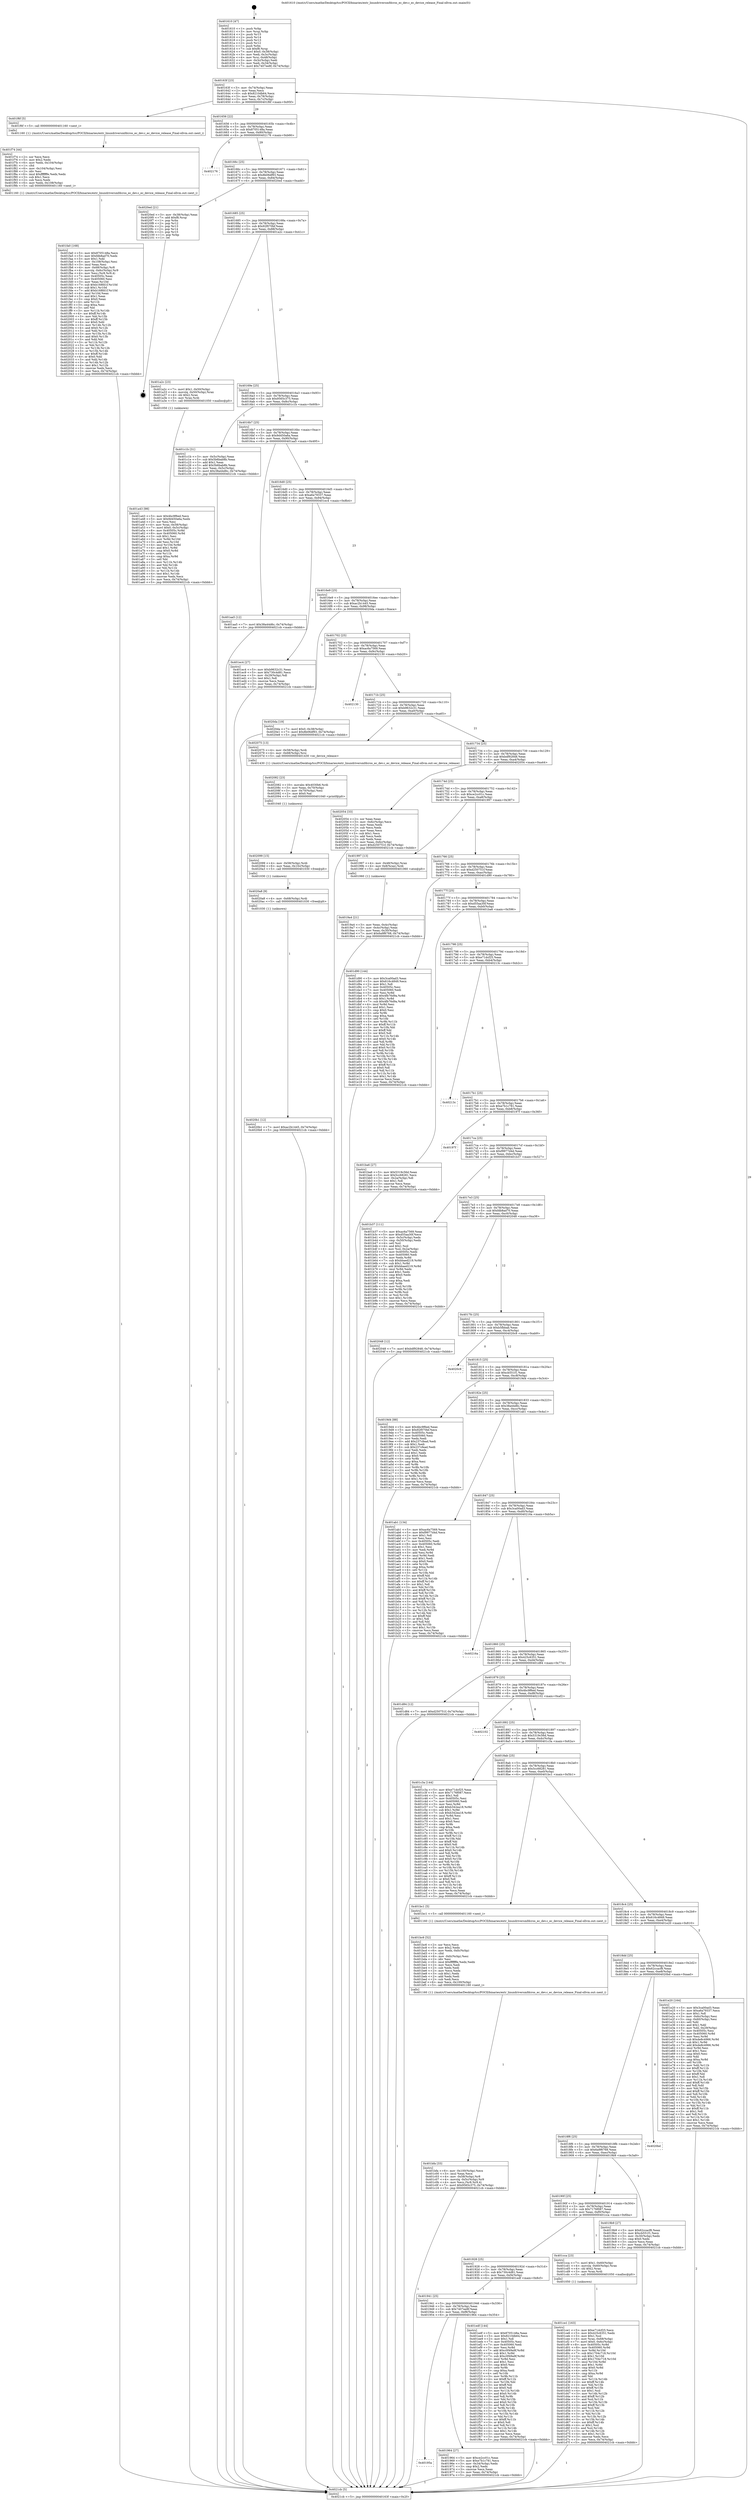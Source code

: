digraph "0x401610" {
  label = "0x401610 (/mnt/c/Users/mathe/Desktop/tcc/POCII/binaries/extr_linuxdriversmfdcros_ec_dev.c_ec_device_release_Final-ollvm.out::main(0))"
  labelloc = "t"
  node[shape=record]

  Entry [label="",width=0.3,height=0.3,shape=circle,fillcolor=black,style=filled]
  "0x40163f" [label="{
     0x40163f [23]\l
     | [instrs]\l
     &nbsp;&nbsp;0x40163f \<+3\>: mov -0x74(%rbp),%eax\l
     &nbsp;&nbsp;0x401642 \<+2\>: mov %eax,%ecx\l
     &nbsp;&nbsp;0x401644 \<+6\>: sub $0x8210db64,%ecx\l
     &nbsp;&nbsp;0x40164a \<+3\>: mov %eax,-0x78(%rbp)\l
     &nbsp;&nbsp;0x40164d \<+3\>: mov %ecx,-0x7c(%rbp)\l
     &nbsp;&nbsp;0x401650 \<+6\>: je 0000000000401f6f \<main+0x95f\>\l
  }"]
  "0x401f6f" [label="{
     0x401f6f [5]\l
     | [instrs]\l
     &nbsp;&nbsp;0x401f6f \<+5\>: call 0000000000401160 \<next_i\>\l
     | [calls]\l
     &nbsp;&nbsp;0x401160 \{1\} (/mnt/c/Users/mathe/Desktop/tcc/POCII/binaries/extr_linuxdriversmfdcros_ec_dev.c_ec_device_release_Final-ollvm.out::next_i)\l
  }"]
  "0x401656" [label="{
     0x401656 [22]\l
     | [instrs]\l
     &nbsp;&nbsp;0x401656 \<+5\>: jmp 000000000040165b \<main+0x4b\>\l
     &nbsp;&nbsp;0x40165b \<+3\>: mov -0x78(%rbp),%eax\l
     &nbsp;&nbsp;0x40165e \<+5\>: sub $0x8705148a,%eax\l
     &nbsp;&nbsp;0x401663 \<+3\>: mov %eax,-0x80(%rbp)\l
     &nbsp;&nbsp;0x401666 \<+6\>: je 0000000000402176 \<main+0xb66\>\l
  }"]
  Exit [label="",width=0.3,height=0.3,shape=circle,fillcolor=black,style=filled,peripheries=2]
  "0x402176" [label="{
     0x402176\l
  }", style=dashed]
  "0x40166c" [label="{
     0x40166c [25]\l
     | [instrs]\l
     &nbsp;&nbsp;0x40166c \<+5\>: jmp 0000000000401671 \<main+0x61\>\l
     &nbsp;&nbsp;0x401671 \<+3\>: mov -0x78(%rbp),%eax\l
     &nbsp;&nbsp;0x401674 \<+5\>: sub $0x8b06df93,%eax\l
     &nbsp;&nbsp;0x401679 \<+6\>: mov %eax,-0x84(%rbp)\l
     &nbsp;&nbsp;0x40167f \<+6\>: je 00000000004020ed \<main+0xadd\>\l
  }"]
  "0x4020b1" [label="{
     0x4020b1 [12]\l
     | [instrs]\l
     &nbsp;&nbsp;0x4020b1 \<+7\>: movl $0xac2b1445,-0x74(%rbp)\l
     &nbsp;&nbsp;0x4020b8 \<+5\>: jmp 00000000004021cb \<main+0xbbb\>\l
  }"]
  "0x4020ed" [label="{
     0x4020ed [21]\l
     | [instrs]\l
     &nbsp;&nbsp;0x4020ed \<+3\>: mov -0x38(%rbp),%eax\l
     &nbsp;&nbsp;0x4020f0 \<+7\>: add $0xf8,%rsp\l
     &nbsp;&nbsp;0x4020f7 \<+1\>: pop %rbx\l
     &nbsp;&nbsp;0x4020f8 \<+2\>: pop %r12\l
     &nbsp;&nbsp;0x4020fa \<+2\>: pop %r13\l
     &nbsp;&nbsp;0x4020fc \<+2\>: pop %r14\l
     &nbsp;&nbsp;0x4020fe \<+2\>: pop %r15\l
     &nbsp;&nbsp;0x402100 \<+1\>: pop %rbp\l
     &nbsp;&nbsp;0x402101 \<+1\>: ret\l
  }"]
  "0x401685" [label="{
     0x401685 [25]\l
     | [instrs]\l
     &nbsp;&nbsp;0x401685 \<+5\>: jmp 000000000040168a \<main+0x7a\>\l
     &nbsp;&nbsp;0x40168a \<+3\>: mov -0x78(%rbp),%eax\l
     &nbsp;&nbsp;0x40168d \<+5\>: sub $0x92f070bf,%eax\l
     &nbsp;&nbsp;0x401692 \<+6\>: mov %eax,-0x88(%rbp)\l
     &nbsp;&nbsp;0x401698 \<+6\>: je 0000000000401a2c \<main+0x41c\>\l
  }"]
  "0x4020a8" [label="{
     0x4020a8 [9]\l
     | [instrs]\l
     &nbsp;&nbsp;0x4020a8 \<+4\>: mov -0x68(%rbp),%rdi\l
     &nbsp;&nbsp;0x4020ac \<+5\>: call 0000000000401030 \<free@plt\>\l
     | [calls]\l
     &nbsp;&nbsp;0x401030 \{1\} (unknown)\l
  }"]
  "0x401a2c" [label="{
     0x401a2c [23]\l
     | [instrs]\l
     &nbsp;&nbsp;0x401a2c \<+7\>: movl $0x1,-0x50(%rbp)\l
     &nbsp;&nbsp;0x401a33 \<+4\>: movslq -0x50(%rbp),%rax\l
     &nbsp;&nbsp;0x401a37 \<+4\>: shl $0x2,%rax\l
     &nbsp;&nbsp;0x401a3b \<+3\>: mov %rax,%rdi\l
     &nbsp;&nbsp;0x401a3e \<+5\>: call 0000000000401050 \<malloc@plt\>\l
     | [calls]\l
     &nbsp;&nbsp;0x401050 \{1\} (unknown)\l
  }"]
  "0x40169e" [label="{
     0x40169e [25]\l
     | [instrs]\l
     &nbsp;&nbsp;0x40169e \<+5\>: jmp 00000000004016a3 \<main+0x93\>\l
     &nbsp;&nbsp;0x4016a3 \<+3\>: mov -0x78(%rbp),%eax\l
     &nbsp;&nbsp;0x4016a6 \<+5\>: sub $0x9565c375,%eax\l
     &nbsp;&nbsp;0x4016ab \<+6\>: mov %eax,-0x8c(%rbp)\l
     &nbsp;&nbsp;0x4016b1 \<+6\>: je 0000000000401c1b \<main+0x60b\>\l
  }"]
  "0x402099" [label="{
     0x402099 [15]\l
     | [instrs]\l
     &nbsp;&nbsp;0x402099 \<+4\>: mov -0x58(%rbp),%rdi\l
     &nbsp;&nbsp;0x40209d \<+6\>: mov %eax,-0x10c(%rbp)\l
     &nbsp;&nbsp;0x4020a3 \<+5\>: call 0000000000401030 \<free@plt\>\l
     | [calls]\l
     &nbsp;&nbsp;0x401030 \{1\} (unknown)\l
  }"]
  "0x401c1b" [label="{
     0x401c1b [31]\l
     | [instrs]\l
     &nbsp;&nbsp;0x401c1b \<+3\>: mov -0x5c(%rbp),%eax\l
     &nbsp;&nbsp;0x401c1e \<+5\>: sub $0x5b6bab8b,%eax\l
     &nbsp;&nbsp;0x401c23 \<+3\>: add $0x1,%eax\l
     &nbsp;&nbsp;0x401c26 \<+5\>: add $0x5b6bab8b,%eax\l
     &nbsp;&nbsp;0x401c2b \<+3\>: mov %eax,-0x5c(%rbp)\l
     &nbsp;&nbsp;0x401c2e \<+7\>: movl $0x38a44d6c,-0x74(%rbp)\l
     &nbsp;&nbsp;0x401c35 \<+5\>: jmp 00000000004021cb \<main+0xbbb\>\l
  }"]
  "0x4016b7" [label="{
     0x4016b7 [25]\l
     | [instrs]\l
     &nbsp;&nbsp;0x4016b7 \<+5\>: jmp 00000000004016bc \<main+0xac\>\l
     &nbsp;&nbsp;0x4016bc \<+3\>: mov -0x78(%rbp),%eax\l
     &nbsp;&nbsp;0x4016bf \<+5\>: sub $0x9d450a6a,%eax\l
     &nbsp;&nbsp;0x4016c4 \<+6\>: mov %eax,-0x90(%rbp)\l
     &nbsp;&nbsp;0x4016ca \<+6\>: je 0000000000401aa5 \<main+0x495\>\l
  }"]
  "0x402082" [label="{
     0x402082 [23]\l
     | [instrs]\l
     &nbsp;&nbsp;0x402082 \<+10\>: movabs $0x4030b6,%rdi\l
     &nbsp;&nbsp;0x40208c \<+3\>: mov %eax,-0x70(%rbp)\l
     &nbsp;&nbsp;0x40208f \<+3\>: mov -0x70(%rbp),%esi\l
     &nbsp;&nbsp;0x402092 \<+2\>: mov $0x0,%al\l
     &nbsp;&nbsp;0x402094 \<+5\>: call 0000000000401040 \<printf@plt\>\l
     | [calls]\l
     &nbsp;&nbsp;0x401040 \{1\} (unknown)\l
  }"]
  "0x401aa5" [label="{
     0x401aa5 [12]\l
     | [instrs]\l
     &nbsp;&nbsp;0x401aa5 \<+7\>: movl $0x38a44d6c,-0x74(%rbp)\l
     &nbsp;&nbsp;0x401aac \<+5\>: jmp 00000000004021cb \<main+0xbbb\>\l
  }"]
  "0x4016d0" [label="{
     0x4016d0 [25]\l
     | [instrs]\l
     &nbsp;&nbsp;0x4016d0 \<+5\>: jmp 00000000004016d5 \<main+0xc5\>\l
     &nbsp;&nbsp;0x4016d5 \<+3\>: mov -0x78(%rbp),%eax\l
     &nbsp;&nbsp;0x4016d8 \<+5\>: sub $0xa6a79337,%eax\l
     &nbsp;&nbsp;0x4016dd \<+6\>: mov %eax,-0x94(%rbp)\l
     &nbsp;&nbsp;0x4016e3 \<+6\>: je 0000000000401ec4 \<main+0x8b4\>\l
  }"]
  "0x401fa0" [label="{
     0x401fa0 [168]\l
     | [instrs]\l
     &nbsp;&nbsp;0x401fa0 \<+5\>: mov $0x8705148a,%ecx\l
     &nbsp;&nbsp;0x401fa5 \<+5\>: mov $0xfdb8ad70,%edx\l
     &nbsp;&nbsp;0x401faa \<+3\>: mov $0x1,%dil\l
     &nbsp;&nbsp;0x401fad \<+6\>: mov -0x108(%rbp),%esi\l
     &nbsp;&nbsp;0x401fb3 \<+3\>: imul %eax,%esi\l
     &nbsp;&nbsp;0x401fb6 \<+4\>: mov -0x68(%rbp),%r8\l
     &nbsp;&nbsp;0x401fba \<+4\>: movslq -0x6c(%rbp),%r9\l
     &nbsp;&nbsp;0x401fbe \<+4\>: mov %esi,(%r8,%r9,4)\l
     &nbsp;&nbsp;0x401fc2 \<+7\>: mov 0x40505c,%eax\l
     &nbsp;&nbsp;0x401fc9 \<+7\>: mov 0x405060,%esi\l
     &nbsp;&nbsp;0x401fd0 \<+3\>: mov %eax,%r10d\l
     &nbsp;&nbsp;0x401fd3 \<+7\>: sub $0xb168fd1f,%r10d\l
     &nbsp;&nbsp;0x401fda \<+4\>: sub $0x1,%r10d\l
     &nbsp;&nbsp;0x401fde \<+7\>: add $0xb168fd1f,%r10d\l
     &nbsp;&nbsp;0x401fe5 \<+4\>: imul %r10d,%eax\l
     &nbsp;&nbsp;0x401fe9 \<+3\>: and $0x1,%eax\l
     &nbsp;&nbsp;0x401fec \<+3\>: cmp $0x0,%eax\l
     &nbsp;&nbsp;0x401fef \<+4\>: sete %r11b\l
     &nbsp;&nbsp;0x401ff3 \<+3\>: cmp $0xa,%esi\l
     &nbsp;&nbsp;0x401ff6 \<+3\>: setl %bl\l
     &nbsp;&nbsp;0x401ff9 \<+3\>: mov %r11b,%r14b\l
     &nbsp;&nbsp;0x401ffc \<+4\>: xor $0xff,%r14b\l
     &nbsp;&nbsp;0x402000 \<+3\>: mov %bl,%r15b\l
     &nbsp;&nbsp;0x402003 \<+4\>: xor $0xff,%r15b\l
     &nbsp;&nbsp;0x402007 \<+4\>: xor $0x0,%dil\l
     &nbsp;&nbsp;0x40200b \<+3\>: mov %r14b,%r12b\l
     &nbsp;&nbsp;0x40200e \<+4\>: and $0x0,%r12b\l
     &nbsp;&nbsp;0x402012 \<+3\>: and %dil,%r11b\l
     &nbsp;&nbsp;0x402015 \<+3\>: mov %r15b,%r13b\l
     &nbsp;&nbsp;0x402018 \<+4\>: and $0x0,%r13b\l
     &nbsp;&nbsp;0x40201c \<+3\>: and %dil,%bl\l
     &nbsp;&nbsp;0x40201f \<+3\>: or %r11b,%r12b\l
     &nbsp;&nbsp;0x402022 \<+3\>: or %bl,%r13b\l
     &nbsp;&nbsp;0x402025 \<+3\>: xor %r13b,%r12b\l
     &nbsp;&nbsp;0x402028 \<+3\>: or %r15b,%r14b\l
     &nbsp;&nbsp;0x40202b \<+4\>: xor $0xff,%r14b\l
     &nbsp;&nbsp;0x40202f \<+4\>: or $0x0,%dil\l
     &nbsp;&nbsp;0x402033 \<+3\>: and %dil,%r14b\l
     &nbsp;&nbsp;0x402036 \<+3\>: or %r14b,%r12b\l
     &nbsp;&nbsp;0x402039 \<+4\>: test $0x1,%r12b\l
     &nbsp;&nbsp;0x40203d \<+3\>: cmovne %edx,%ecx\l
     &nbsp;&nbsp;0x402040 \<+3\>: mov %ecx,-0x74(%rbp)\l
     &nbsp;&nbsp;0x402043 \<+5\>: jmp 00000000004021cb \<main+0xbbb\>\l
  }"]
  "0x401ec4" [label="{
     0x401ec4 [27]\l
     | [instrs]\l
     &nbsp;&nbsp;0x401ec4 \<+5\>: mov $0xb9632c31,%eax\l
     &nbsp;&nbsp;0x401ec9 \<+5\>: mov $0x730c4d81,%ecx\l
     &nbsp;&nbsp;0x401ece \<+3\>: mov -0x29(%rbp),%dl\l
     &nbsp;&nbsp;0x401ed1 \<+3\>: test $0x1,%dl\l
     &nbsp;&nbsp;0x401ed4 \<+3\>: cmovne %ecx,%eax\l
     &nbsp;&nbsp;0x401ed7 \<+3\>: mov %eax,-0x74(%rbp)\l
     &nbsp;&nbsp;0x401eda \<+5\>: jmp 00000000004021cb \<main+0xbbb\>\l
  }"]
  "0x4016e9" [label="{
     0x4016e9 [25]\l
     | [instrs]\l
     &nbsp;&nbsp;0x4016e9 \<+5\>: jmp 00000000004016ee \<main+0xde\>\l
     &nbsp;&nbsp;0x4016ee \<+3\>: mov -0x78(%rbp),%eax\l
     &nbsp;&nbsp;0x4016f1 \<+5\>: sub $0xac2b1445,%eax\l
     &nbsp;&nbsp;0x4016f6 \<+6\>: mov %eax,-0x98(%rbp)\l
     &nbsp;&nbsp;0x4016fc \<+6\>: je 00000000004020da \<main+0xaca\>\l
  }"]
  "0x401f74" [label="{
     0x401f74 [44]\l
     | [instrs]\l
     &nbsp;&nbsp;0x401f74 \<+2\>: xor %ecx,%ecx\l
     &nbsp;&nbsp;0x401f76 \<+5\>: mov $0x2,%edx\l
     &nbsp;&nbsp;0x401f7b \<+6\>: mov %edx,-0x104(%rbp)\l
     &nbsp;&nbsp;0x401f81 \<+1\>: cltd\l
     &nbsp;&nbsp;0x401f82 \<+6\>: mov -0x104(%rbp),%esi\l
     &nbsp;&nbsp;0x401f88 \<+2\>: idiv %esi\l
     &nbsp;&nbsp;0x401f8a \<+6\>: imul $0xfffffffe,%edx,%edx\l
     &nbsp;&nbsp;0x401f90 \<+3\>: sub $0x1,%ecx\l
     &nbsp;&nbsp;0x401f93 \<+2\>: sub %ecx,%edx\l
     &nbsp;&nbsp;0x401f95 \<+6\>: mov %edx,-0x108(%rbp)\l
     &nbsp;&nbsp;0x401f9b \<+5\>: call 0000000000401160 \<next_i\>\l
     | [calls]\l
     &nbsp;&nbsp;0x401160 \{1\} (/mnt/c/Users/mathe/Desktop/tcc/POCII/binaries/extr_linuxdriversmfdcros_ec_dev.c_ec_device_release_Final-ollvm.out::next_i)\l
  }"]
  "0x4020da" [label="{
     0x4020da [19]\l
     | [instrs]\l
     &nbsp;&nbsp;0x4020da \<+7\>: movl $0x0,-0x38(%rbp)\l
     &nbsp;&nbsp;0x4020e1 \<+7\>: movl $0x8b06df93,-0x74(%rbp)\l
     &nbsp;&nbsp;0x4020e8 \<+5\>: jmp 00000000004021cb \<main+0xbbb\>\l
  }"]
  "0x401702" [label="{
     0x401702 [25]\l
     | [instrs]\l
     &nbsp;&nbsp;0x401702 \<+5\>: jmp 0000000000401707 \<main+0xf7\>\l
     &nbsp;&nbsp;0x401707 \<+3\>: mov -0x78(%rbp),%eax\l
     &nbsp;&nbsp;0x40170a \<+5\>: sub $0xac6a7569,%eax\l
     &nbsp;&nbsp;0x40170f \<+6\>: mov %eax,-0x9c(%rbp)\l
     &nbsp;&nbsp;0x401715 \<+6\>: je 0000000000402130 \<main+0xb20\>\l
  }"]
  "0x401ce1" [label="{
     0x401ce1 [163]\l
     | [instrs]\l
     &nbsp;&nbsp;0x401ce1 \<+5\>: mov $0xe71dcf25,%ecx\l
     &nbsp;&nbsp;0x401ce6 \<+5\>: mov $0x425c6351,%edx\l
     &nbsp;&nbsp;0x401ceb \<+3\>: mov $0x1,%sil\l
     &nbsp;&nbsp;0x401cee \<+4\>: mov %rax,-0x68(%rbp)\l
     &nbsp;&nbsp;0x401cf2 \<+7\>: movl $0x0,-0x6c(%rbp)\l
     &nbsp;&nbsp;0x401cf9 \<+8\>: mov 0x40505c,%r8d\l
     &nbsp;&nbsp;0x401d01 \<+8\>: mov 0x405060,%r9d\l
     &nbsp;&nbsp;0x401d09 \<+3\>: mov %r8d,%r10d\l
     &nbsp;&nbsp;0x401d0c \<+7\>: sub $0x1704c718,%r10d\l
     &nbsp;&nbsp;0x401d13 \<+4\>: sub $0x1,%r10d\l
     &nbsp;&nbsp;0x401d17 \<+7\>: add $0x1704c718,%r10d\l
     &nbsp;&nbsp;0x401d1e \<+4\>: imul %r10d,%r8d\l
     &nbsp;&nbsp;0x401d22 \<+4\>: and $0x1,%r8d\l
     &nbsp;&nbsp;0x401d26 \<+4\>: cmp $0x0,%r8d\l
     &nbsp;&nbsp;0x401d2a \<+4\>: sete %r11b\l
     &nbsp;&nbsp;0x401d2e \<+4\>: cmp $0xa,%r9d\l
     &nbsp;&nbsp;0x401d32 \<+3\>: setl %bl\l
     &nbsp;&nbsp;0x401d35 \<+3\>: mov %r11b,%r14b\l
     &nbsp;&nbsp;0x401d38 \<+4\>: xor $0xff,%r14b\l
     &nbsp;&nbsp;0x401d3c \<+3\>: mov %bl,%r15b\l
     &nbsp;&nbsp;0x401d3f \<+4\>: xor $0xff,%r15b\l
     &nbsp;&nbsp;0x401d43 \<+4\>: xor $0x1,%sil\l
     &nbsp;&nbsp;0x401d47 \<+3\>: mov %r14b,%r12b\l
     &nbsp;&nbsp;0x401d4a \<+4\>: and $0xff,%r12b\l
     &nbsp;&nbsp;0x401d4e \<+3\>: and %sil,%r11b\l
     &nbsp;&nbsp;0x401d51 \<+3\>: mov %r15b,%r13b\l
     &nbsp;&nbsp;0x401d54 \<+4\>: and $0xff,%r13b\l
     &nbsp;&nbsp;0x401d58 \<+3\>: and %sil,%bl\l
     &nbsp;&nbsp;0x401d5b \<+3\>: or %r11b,%r12b\l
     &nbsp;&nbsp;0x401d5e \<+3\>: or %bl,%r13b\l
     &nbsp;&nbsp;0x401d61 \<+3\>: xor %r13b,%r12b\l
     &nbsp;&nbsp;0x401d64 \<+3\>: or %r15b,%r14b\l
     &nbsp;&nbsp;0x401d67 \<+4\>: xor $0xff,%r14b\l
     &nbsp;&nbsp;0x401d6b \<+4\>: or $0x1,%sil\l
     &nbsp;&nbsp;0x401d6f \<+3\>: and %sil,%r14b\l
     &nbsp;&nbsp;0x401d72 \<+3\>: or %r14b,%r12b\l
     &nbsp;&nbsp;0x401d75 \<+4\>: test $0x1,%r12b\l
     &nbsp;&nbsp;0x401d79 \<+3\>: cmovne %edx,%ecx\l
     &nbsp;&nbsp;0x401d7c \<+3\>: mov %ecx,-0x74(%rbp)\l
     &nbsp;&nbsp;0x401d7f \<+5\>: jmp 00000000004021cb \<main+0xbbb\>\l
  }"]
  "0x402130" [label="{
     0x402130\l
  }", style=dashed]
  "0x40171b" [label="{
     0x40171b [25]\l
     | [instrs]\l
     &nbsp;&nbsp;0x40171b \<+5\>: jmp 0000000000401720 \<main+0x110\>\l
     &nbsp;&nbsp;0x401720 \<+3\>: mov -0x78(%rbp),%eax\l
     &nbsp;&nbsp;0x401723 \<+5\>: sub $0xb9632c31,%eax\l
     &nbsp;&nbsp;0x401728 \<+6\>: mov %eax,-0xa0(%rbp)\l
     &nbsp;&nbsp;0x40172e \<+6\>: je 0000000000402075 \<main+0xa65\>\l
  }"]
  "0x401bfa" [label="{
     0x401bfa [33]\l
     | [instrs]\l
     &nbsp;&nbsp;0x401bfa \<+6\>: mov -0x100(%rbp),%ecx\l
     &nbsp;&nbsp;0x401c00 \<+3\>: imul %eax,%ecx\l
     &nbsp;&nbsp;0x401c03 \<+4\>: mov -0x58(%rbp),%r8\l
     &nbsp;&nbsp;0x401c07 \<+4\>: movslq -0x5c(%rbp),%r9\l
     &nbsp;&nbsp;0x401c0b \<+4\>: mov %ecx,(%r8,%r9,4)\l
     &nbsp;&nbsp;0x401c0f \<+7\>: movl $0x9565c375,-0x74(%rbp)\l
     &nbsp;&nbsp;0x401c16 \<+5\>: jmp 00000000004021cb \<main+0xbbb\>\l
  }"]
  "0x402075" [label="{
     0x402075 [13]\l
     | [instrs]\l
     &nbsp;&nbsp;0x402075 \<+4\>: mov -0x58(%rbp),%rdi\l
     &nbsp;&nbsp;0x402079 \<+4\>: mov -0x68(%rbp),%rsi\l
     &nbsp;&nbsp;0x40207d \<+5\>: call 0000000000401430 \<ec_device_release\>\l
     | [calls]\l
     &nbsp;&nbsp;0x401430 \{1\} (/mnt/c/Users/mathe/Desktop/tcc/POCII/binaries/extr_linuxdriversmfdcros_ec_dev.c_ec_device_release_Final-ollvm.out::ec_device_release)\l
  }"]
  "0x401734" [label="{
     0x401734 [25]\l
     | [instrs]\l
     &nbsp;&nbsp;0x401734 \<+5\>: jmp 0000000000401739 \<main+0x129\>\l
     &nbsp;&nbsp;0x401739 \<+3\>: mov -0x78(%rbp),%eax\l
     &nbsp;&nbsp;0x40173c \<+5\>: sub $0xbdf92848,%eax\l
     &nbsp;&nbsp;0x401741 \<+6\>: mov %eax,-0xa4(%rbp)\l
     &nbsp;&nbsp;0x401747 \<+6\>: je 0000000000402054 \<main+0xa44\>\l
  }"]
  "0x401bc6" [label="{
     0x401bc6 [52]\l
     | [instrs]\l
     &nbsp;&nbsp;0x401bc6 \<+2\>: xor %ecx,%ecx\l
     &nbsp;&nbsp;0x401bc8 \<+5\>: mov $0x2,%edx\l
     &nbsp;&nbsp;0x401bcd \<+6\>: mov %edx,-0xfc(%rbp)\l
     &nbsp;&nbsp;0x401bd3 \<+1\>: cltd\l
     &nbsp;&nbsp;0x401bd4 \<+6\>: mov -0xfc(%rbp),%esi\l
     &nbsp;&nbsp;0x401bda \<+2\>: idiv %esi\l
     &nbsp;&nbsp;0x401bdc \<+6\>: imul $0xfffffffe,%edx,%edx\l
     &nbsp;&nbsp;0x401be2 \<+2\>: mov %ecx,%edi\l
     &nbsp;&nbsp;0x401be4 \<+2\>: sub %edx,%edi\l
     &nbsp;&nbsp;0x401be6 \<+2\>: mov %ecx,%edx\l
     &nbsp;&nbsp;0x401be8 \<+3\>: sub $0x1,%edx\l
     &nbsp;&nbsp;0x401beb \<+2\>: add %edx,%edi\l
     &nbsp;&nbsp;0x401bed \<+2\>: sub %edi,%ecx\l
     &nbsp;&nbsp;0x401bef \<+6\>: mov %ecx,-0x100(%rbp)\l
     &nbsp;&nbsp;0x401bf5 \<+5\>: call 0000000000401160 \<next_i\>\l
     | [calls]\l
     &nbsp;&nbsp;0x401160 \{1\} (/mnt/c/Users/mathe/Desktop/tcc/POCII/binaries/extr_linuxdriversmfdcros_ec_dev.c_ec_device_release_Final-ollvm.out::next_i)\l
  }"]
  "0x402054" [label="{
     0x402054 [33]\l
     | [instrs]\l
     &nbsp;&nbsp;0x402054 \<+2\>: xor %eax,%eax\l
     &nbsp;&nbsp;0x402056 \<+3\>: mov -0x6c(%rbp),%ecx\l
     &nbsp;&nbsp;0x402059 \<+2\>: mov %eax,%edx\l
     &nbsp;&nbsp;0x40205b \<+2\>: sub %ecx,%edx\l
     &nbsp;&nbsp;0x40205d \<+2\>: mov %eax,%ecx\l
     &nbsp;&nbsp;0x40205f \<+3\>: sub $0x1,%ecx\l
     &nbsp;&nbsp;0x402062 \<+2\>: add %ecx,%edx\l
     &nbsp;&nbsp;0x402064 \<+2\>: sub %edx,%eax\l
     &nbsp;&nbsp;0x402066 \<+3\>: mov %eax,-0x6c(%rbp)\l
     &nbsp;&nbsp;0x402069 \<+7\>: movl $0xd250751f,-0x74(%rbp)\l
     &nbsp;&nbsp;0x402070 \<+5\>: jmp 00000000004021cb \<main+0xbbb\>\l
  }"]
  "0x40174d" [label="{
     0x40174d [25]\l
     | [instrs]\l
     &nbsp;&nbsp;0x40174d \<+5\>: jmp 0000000000401752 \<main+0x142\>\l
     &nbsp;&nbsp;0x401752 \<+3\>: mov -0x78(%rbp),%eax\l
     &nbsp;&nbsp;0x401755 \<+5\>: sub $0xce2cc01c,%eax\l
     &nbsp;&nbsp;0x40175a \<+6\>: mov %eax,-0xa8(%rbp)\l
     &nbsp;&nbsp;0x401760 \<+6\>: je 0000000000401997 \<main+0x387\>\l
  }"]
  "0x401a43" [label="{
     0x401a43 [98]\l
     | [instrs]\l
     &nbsp;&nbsp;0x401a43 \<+5\>: mov $0x4bc9f6ed,%ecx\l
     &nbsp;&nbsp;0x401a48 \<+5\>: mov $0x9d450a6a,%edx\l
     &nbsp;&nbsp;0x401a4d \<+2\>: xor %esi,%esi\l
     &nbsp;&nbsp;0x401a4f \<+4\>: mov %rax,-0x58(%rbp)\l
     &nbsp;&nbsp;0x401a53 \<+7\>: movl $0x0,-0x5c(%rbp)\l
     &nbsp;&nbsp;0x401a5a \<+8\>: mov 0x40505c,%r8d\l
     &nbsp;&nbsp;0x401a62 \<+8\>: mov 0x405060,%r9d\l
     &nbsp;&nbsp;0x401a6a \<+3\>: sub $0x1,%esi\l
     &nbsp;&nbsp;0x401a6d \<+3\>: mov %r8d,%r10d\l
     &nbsp;&nbsp;0x401a70 \<+3\>: add %esi,%r10d\l
     &nbsp;&nbsp;0x401a73 \<+4\>: imul %r10d,%r8d\l
     &nbsp;&nbsp;0x401a77 \<+4\>: and $0x1,%r8d\l
     &nbsp;&nbsp;0x401a7b \<+4\>: cmp $0x0,%r8d\l
     &nbsp;&nbsp;0x401a7f \<+4\>: sete %r11b\l
     &nbsp;&nbsp;0x401a83 \<+4\>: cmp $0xa,%r9d\l
     &nbsp;&nbsp;0x401a87 \<+3\>: setl %bl\l
     &nbsp;&nbsp;0x401a8a \<+3\>: mov %r11b,%r14b\l
     &nbsp;&nbsp;0x401a8d \<+3\>: and %bl,%r14b\l
     &nbsp;&nbsp;0x401a90 \<+3\>: xor %bl,%r11b\l
     &nbsp;&nbsp;0x401a93 \<+3\>: or %r11b,%r14b\l
     &nbsp;&nbsp;0x401a96 \<+4\>: test $0x1,%r14b\l
     &nbsp;&nbsp;0x401a9a \<+3\>: cmovne %edx,%ecx\l
     &nbsp;&nbsp;0x401a9d \<+3\>: mov %ecx,-0x74(%rbp)\l
     &nbsp;&nbsp;0x401aa0 \<+5\>: jmp 00000000004021cb \<main+0xbbb\>\l
  }"]
  "0x401997" [label="{
     0x401997 [13]\l
     | [instrs]\l
     &nbsp;&nbsp;0x401997 \<+4\>: mov -0x48(%rbp),%rax\l
     &nbsp;&nbsp;0x40199b \<+4\>: mov 0x8(%rax),%rdi\l
     &nbsp;&nbsp;0x40199f \<+5\>: call 0000000000401060 \<atoi@plt\>\l
     | [calls]\l
     &nbsp;&nbsp;0x401060 \{1\} (unknown)\l
  }"]
  "0x401766" [label="{
     0x401766 [25]\l
     | [instrs]\l
     &nbsp;&nbsp;0x401766 \<+5\>: jmp 000000000040176b \<main+0x15b\>\l
     &nbsp;&nbsp;0x40176b \<+3\>: mov -0x78(%rbp),%eax\l
     &nbsp;&nbsp;0x40176e \<+5\>: sub $0xd250751f,%eax\l
     &nbsp;&nbsp;0x401773 \<+6\>: mov %eax,-0xac(%rbp)\l
     &nbsp;&nbsp;0x401779 \<+6\>: je 0000000000401d90 \<main+0x780\>\l
  }"]
  "0x4019a4" [label="{
     0x4019a4 [21]\l
     | [instrs]\l
     &nbsp;&nbsp;0x4019a4 \<+3\>: mov %eax,-0x4c(%rbp)\l
     &nbsp;&nbsp;0x4019a7 \<+3\>: mov -0x4c(%rbp),%eax\l
     &nbsp;&nbsp;0x4019aa \<+3\>: mov %eax,-0x30(%rbp)\l
     &nbsp;&nbsp;0x4019ad \<+7\>: movl $0x6a9f6768,-0x74(%rbp)\l
     &nbsp;&nbsp;0x4019b4 \<+5\>: jmp 00000000004021cb \<main+0xbbb\>\l
  }"]
  "0x401d90" [label="{
     0x401d90 [144]\l
     | [instrs]\l
     &nbsp;&nbsp;0x401d90 \<+5\>: mov $0x3ca00ad3,%eax\l
     &nbsp;&nbsp;0x401d95 \<+5\>: mov $0x616c4849,%ecx\l
     &nbsp;&nbsp;0x401d9a \<+2\>: mov $0x1,%dl\l
     &nbsp;&nbsp;0x401d9c \<+7\>: mov 0x40505c,%esi\l
     &nbsp;&nbsp;0x401da3 \<+7\>: mov 0x405060,%edi\l
     &nbsp;&nbsp;0x401daa \<+3\>: mov %esi,%r8d\l
     &nbsp;&nbsp;0x401dad \<+7\>: add $0x4fb76d9a,%r8d\l
     &nbsp;&nbsp;0x401db4 \<+4\>: sub $0x1,%r8d\l
     &nbsp;&nbsp;0x401db8 \<+7\>: sub $0x4fb76d9a,%r8d\l
     &nbsp;&nbsp;0x401dbf \<+4\>: imul %r8d,%esi\l
     &nbsp;&nbsp;0x401dc3 \<+3\>: and $0x1,%esi\l
     &nbsp;&nbsp;0x401dc6 \<+3\>: cmp $0x0,%esi\l
     &nbsp;&nbsp;0x401dc9 \<+4\>: sete %r9b\l
     &nbsp;&nbsp;0x401dcd \<+3\>: cmp $0xa,%edi\l
     &nbsp;&nbsp;0x401dd0 \<+4\>: setl %r10b\l
     &nbsp;&nbsp;0x401dd4 \<+3\>: mov %r9b,%r11b\l
     &nbsp;&nbsp;0x401dd7 \<+4\>: xor $0xff,%r11b\l
     &nbsp;&nbsp;0x401ddb \<+3\>: mov %r10b,%bl\l
     &nbsp;&nbsp;0x401dde \<+3\>: xor $0xff,%bl\l
     &nbsp;&nbsp;0x401de1 \<+3\>: xor $0x0,%dl\l
     &nbsp;&nbsp;0x401de4 \<+3\>: mov %r11b,%r14b\l
     &nbsp;&nbsp;0x401de7 \<+4\>: and $0x0,%r14b\l
     &nbsp;&nbsp;0x401deb \<+3\>: and %dl,%r9b\l
     &nbsp;&nbsp;0x401dee \<+3\>: mov %bl,%r15b\l
     &nbsp;&nbsp;0x401df1 \<+4\>: and $0x0,%r15b\l
     &nbsp;&nbsp;0x401df5 \<+3\>: and %dl,%r10b\l
     &nbsp;&nbsp;0x401df8 \<+3\>: or %r9b,%r14b\l
     &nbsp;&nbsp;0x401dfb \<+3\>: or %r10b,%r15b\l
     &nbsp;&nbsp;0x401dfe \<+3\>: xor %r15b,%r14b\l
     &nbsp;&nbsp;0x401e01 \<+3\>: or %bl,%r11b\l
     &nbsp;&nbsp;0x401e04 \<+4\>: xor $0xff,%r11b\l
     &nbsp;&nbsp;0x401e08 \<+3\>: or $0x0,%dl\l
     &nbsp;&nbsp;0x401e0b \<+3\>: and %dl,%r11b\l
     &nbsp;&nbsp;0x401e0e \<+3\>: or %r11b,%r14b\l
     &nbsp;&nbsp;0x401e11 \<+4\>: test $0x1,%r14b\l
     &nbsp;&nbsp;0x401e15 \<+3\>: cmovne %ecx,%eax\l
     &nbsp;&nbsp;0x401e18 \<+3\>: mov %eax,-0x74(%rbp)\l
     &nbsp;&nbsp;0x401e1b \<+5\>: jmp 00000000004021cb \<main+0xbbb\>\l
  }"]
  "0x40177f" [label="{
     0x40177f [25]\l
     | [instrs]\l
     &nbsp;&nbsp;0x40177f \<+5\>: jmp 0000000000401784 \<main+0x174\>\l
     &nbsp;&nbsp;0x401784 \<+3\>: mov -0x78(%rbp),%eax\l
     &nbsp;&nbsp;0x401787 \<+5\>: sub $0xd55aa30f,%eax\l
     &nbsp;&nbsp;0x40178c \<+6\>: mov %eax,-0xb0(%rbp)\l
     &nbsp;&nbsp;0x401792 \<+6\>: je 0000000000401ba6 \<main+0x596\>\l
  }"]
  "0x401610" [label="{
     0x401610 [47]\l
     | [instrs]\l
     &nbsp;&nbsp;0x401610 \<+1\>: push %rbp\l
     &nbsp;&nbsp;0x401611 \<+3\>: mov %rsp,%rbp\l
     &nbsp;&nbsp;0x401614 \<+2\>: push %r15\l
     &nbsp;&nbsp;0x401616 \<+2\>: push %r14\l
     &nbsp;&nbsp;0x401618 \<+2\>: push %r13\l
     &nbsp;&nbsp;0x40161a \<+2\>: push %r12\l
     &nbsp;&nbsp;0x40161c \<+1\>: push %rbx\l
     &nbsp;&nbsp;0x40161d \<+7\>: sub $0xf8,%rsp\l
     &nbsp;&nbsp;0x401624 \<+7\>: movl $0x0,-0x38(%rbp)\l
     &nbsp;&nbsp;0x40162b \<+3\>: mov %edi,-0x3c(%rbp)\l
     &nbsp;&nbsp;0x40162e \<+4\>: mov %rsi,-0x48(%rbp)\l
     &nbsp;&nbsp;0x401632 \<+3\>: mov -0x3c(%rbp),%edi\l
     &nbsp;&nbsp;0x401635 \<+3\>: mov %edi,-0x34(%rbp)\l
     &nbsp;&nbsp;0x401638 \<+7\>: movl $0x7407ee8f,-0x74(%rbp)\l
  }"]
  "0x401ba6" [label="{
     0x401ba6 [27]\l
     | [instrs]\l
     &nbsp;&nbsp;0x401ba6 \<+5\>: mov $0x5319c56d,%eax\l
     &nbsp;&nbsp;0x401bab \<+5\>: mov $0x5cc68281,%ecx\l
     &nbsp;&nbsp;0x401bb0 \<+3\>: mov -0x2a(%rbp),%dl\l
     &nbsp;&nbsp;0x401bb3 \<+3\>: test $0x1,%dl\l
     &nbsp;&nbsp;0x401bb6 \<+3\>: cmovne %ecx,%eax\l
     &nbsp;&nbsp;0x401bb9 \<+3\>: mov %eax,-0x74(%rbp)\l
     &nbsp;&nbsp;0x401bbc \<+5\>: jmp 00000000004021cb \<main+0xbbb\>\l
  }"]
  "0x401798" [label="{
     0x401798 [25]\l
     | [instrs]\l
     &nbsp;&nbsp;0x401798 \<+5\>: jmp 000000000040179d \<main+0x18d\>\l
     &nbsp;&nbsp;0x40179d \<+3\>: mov -0x78(%rbp),%eax\l
     &nbsp;&nbsp;0x4017a0 \<+5\>: sub $0xe71dcf25,%eax\l
     &nbsp;&nbsp;0x4017a5 \<+6\>: mov %eax,-0xb4(%rbp)\l
     &nbsp;&nbsp;0x4017ab \<+6\>: je 000000000040213c \<main+0xb2c\>\l
  }"]
  "0x4021cb" [label="{
     0x4021cb [5]\l
     | [instrs]\l
     &nbsp;&nbsp;0x4021cb \<+5\>: jmp 000000000040163f \<main+0x2f\>\l
  }"]
  "0x40213c" [label="{
     0x40213c\l
  }", style=dashed]
  "0x4017b1" [label="{
     0x4017b1 [25]\l
     | [instrs]\l
     &nbsp;&nbsp;0x4017b1 \<+5\>: jmp 00000000004017b6 \<main+0x1a6\>\l
     &nbsp;&nbsp;0x4017b6 \<+3\>: mov -0x78(%rbp),%eax\l
     &nbsp;&nbsp;0x4017b9 \<+5\>: sub $0xe7b1c781,%eax\l
     &nbsp;&nbsp;0x4017be \<+6\>: mov %eax,-0xb8(%rbp)\l
     &nbsp;&nbsp;0x4017c4 \<+6\>: je 000000000040197f \<main+0x36f\>\l
  }"]
  "0x40195a" [label="{
     0x40195a\l
  }", style=dashed]
  "0x40197f" [label="{
     0x40197f\l
  }", style=dashed]
  "0x4017ca" [label="{
     0x4017ca [25]\l
     | [instrs]\l
     &nbsp;&nbsp;0x4017ca \<+5\>: jmp 00000000004017cf \<main+0x1bf\>\l
     &nbsp;&nbsp;0x4017cf \<+3\>: mov -0x78(%rbp),%eax\l
     &nbsp;&nbsp;0x4017d2 \<+5\>: sub $0xf9977d4d,%eax\l
     &nbsp;&nbsp;0x4017d7 \<+6\>: mov %eax,-0xbc(%rbp)\l
     &nbsp;&nbsp;0x4017dd \<+6\>: je 0000000000401b37 \<main+0x527\>\l
  }"]
  "0x401964" [label="{
     0x401964 [27]\l
     | [instrs]\l
     &nbsp;&nbsp;0x401964 \<+5\>: mov $0xce2cc01c,%eax\l
     &nbsp;&nbsp;0x401969 \<+5\>: mov $0xe7b1c781,%ecx\l
     &nbsp;&nbsp;0x40196e \<+3\>: mov -0x34(%rbp),%edx\l
     &nbsp;&nbsp;0x401971 \<+3\>: cmp $0x2,%edx\l
     &nbsp;&nbsp;0x401974 \<+3\>: cmovne %ecx,%eax\l
     &nbsp;&nbsp;0x401977 \<+3\>: mov %eax,-0x74(%rbp)\l
     &nbsp;&nbsp;0x40197a \<+5\>: jmp 00000000004021cb \<main+0xbbb\>\l
  }"]
  "0x401b37" [label="{
     0x401b37 [111]\l
     | [instrs]\l
     &nbsp;&nbsp;0x401b37 \<+5\>: mov $0xac6a7569,%eax\l
     &nbsp;&nbsp;0x401b3c \<+5\>: mov $0xd55aa30f,%ecx\l
     &nbsp;&nbsp;0x401b41 \<+3\>: mov -0x5c(%rbp),%edx\l
     &nbsp;&nbsp;0x401b44 \<+3\>: cmp -0x50(%rbp),%edx\l
     &nbsp;&nbsp;0x401b47 \<+4\>: setl %sil\l
     &nbsp;&nbsp;0x401b4b \<+4\>: and $0x1,%sil\l
     &nbsp;&nbsp;0x401b4f \<+4\>: mov %sil,-0x2a(%rbp)\l
     &nbsp;&nbsp;0x401b53 \<+7\>: mov 0x40505c,%edx\l
     &nbsp;&nbsp;0x401b5a \<+7\>: mov 0x405060,%edi\l
     &nbsp;&nbsp;0x401b61 \<+3\>: mov %edx,%r8d\l
     &nbsp;&nbsp;0x401b64 \<+7\>: sub $0xbbaed219,%r8d\l
     &nbsp;&nbsp;0x401b6b \<+4\>: sub $0x1,%r8d\l
     &nbsp;&nbsp;0x401b6f \<+7\>: add $0xbbaed219,%r8d\l
     &nbsp;&nbsp;0x401b76 \<+4\>: imul %r8d,%edx\l
     &nbsp;&nbsp;0x401b7a \<+3\>: and $0x1,%edx\l
     &nbsp;&nbsp;0x401b7d \<+3\>: cmp $0x0,%edx\l
     &nbsp;&nbsp;0x401b80 \<+4\>: sete %sil\l
     &nbsp;&nbsp;0x401b84 \<+3\>: cmp $0xa,%edi\l
     &nbsp;&nbsp;0x401b87 \<+4\>: setl %r9b\l
     &nbsp;&nbsp;0x401b8b \<+3\>: mov %sil,%r10b\l
     &nbsp;&nbsp;0x401b8e \<+3\>: and %r9b,%r10b\l
     &nbsp;&nbsp;0x401b91 \<+3\>: xor %r9b,%sil\l
     &nbsp;&nbsp;0x401b94 \<+3\>: or %sil,%r10b\l
     &nbsp;&nbsp;0x401b97 \<+4\>: test $0x1,%r10b\l
     &nbsp;&nbsp;0x401b9b \<+3\>: cmovne %ecx,%eax\l
     &nbsp;&nbsp;0x401b9e \<+3\>: mov %eax,-0x74(%rbp)\l
     &nbsp;&nbsp;0x401ba1 \<+5\>: jmp 00000000004021cb \<main+0xbbb\>\l
  }"]
  "0x4017e3" [label="{
     0x4017e3 [25]\l
     | [instrs]\l
     &nbsp;&nbsp;0x4017e3 \<+5\>: jmp 00000000004017e8 \<main+0x1d8\>\l
     &nbsp;&nbsp;0x4017e8 \<+3\>: mov -0x78(%rbp),%eax\l
     &nbsp;&nbsp;0x4017eb \<+5\>: sub $0xfdb8ad70,%eax\l
     &nbsp;&nbsp;0x4017f0 \<+6\>: mov %eax,-0xc0(%rbp)\l
     &nbsp;&nbsp;0x4017f6 \<+6\>: je 0000000000402048 \<main+0xa38\>\l
  }"]
  "0x401941" [label="{
     0x401941 [25]\l
     | [instrs]\l
     &nbsp;&nbsp;0x401941 \<+5\>: jmp 0000000000401946 \<main+0x336\>\l
     &nbsp;&nbsp;0x401946 \<+3\>: mov -0x78(%rbp),%eax\l
     &nbsp;&nbsp;0x401949 \<+5\>: sub $0x7407ee8f,%eax\l
     &nbsp;&nbsp;0x40194e \<+6\>: mov %eax,-0xf8(%rbp)\l
     &nbsp;&nbsp;0x401954 \<+6\>: je 0000000000401964 \<main+0x354\>\l
  }"]
  "0x402048" [label="{
     0x402048 [12]\l
     | [instrs]\l
     &nbsp;&nbsp;0x402048 \<+7\>: movl $0xbdf92848,-0x74(%rbp)\l
     &nbsp;&nbsp;0x40204f \<+5\>: jmp 00000000004021cb \<main+0xbbb\>\l
  }"]
  "0x4017fc" [label="{
     0x4017fc [25]\l
     | [instrs]\l
     &nbsp;&nbsp;0x4017fc \<+5\>: jmp 0000000000401801 \<main+0x1f1\>\l
     &nbsp;&nbsp;0x401801 \<+3\>: mov -0x78(%rbp),%eax\l
     &nbsp;&nbsp;0x401804 \<+5\>: sub $0xb5fbbab,%eax\l
     &nbsp;&nbsp;0x401809 \<+6\>: mov %eax,-0xc4(%rbp)\l
     &nbsp;&nbsp;0x40180f \<+6\>: je 00000000004020c9 \<main+0xab9\>\l
  }"]
  "0x401edf" [label="{
     0x401edf [144]\l
     | [instrs]\l
     &nbsp;&nbsp;0x401edf \<+5\>: mov $0x8705148a,%eax\l
     &nbsp;&nbsp;0x401ee4 \<+5\>: mov $0x8210db64,%ecx\l
     &nbsp;&nbsp;0x401ee9 \<+2\>: mov $0x1,%dl\l
     &nbsp;&nbsp;0x401eeb \<+7\>: mov 0x40505c,%esi\l
     &nbsp;&nbsp;0x401ef2 \<+7\>: mov 0x405060,%edi\l
     &nbsp;&nbsp;0x401ef9 \<+3\>: mov %esi,%r8d\l
     &nbsp;&nbsp;0x401efc \<+7\>: add $0xc0f49a9f,%r8d\l
     &nbsp;&nbsp;0x401f03 \<+4\>: sub $0x1,%r8d\l
     &nbsp;&nbsp;0x401f07 \<+7\>: sub $0xc0f49a9f,%r8d\l
     &nbsp;&nbsp;0x401f0e \<+4\>: imul %r8d,%esi\l
     &nbsp;&nbsp;0x401f12 \<+3\>: and $0x1,%esi\l
     &nbsp;&nbsp;0x401f15 \<+3\>: cmp $0x0,%esi\l
     &nbsp;&nbsp;0x401f18 \<+4\>: sete %r9b\l
     &nbsp;&nbsp;0x401f1c \<+3\>: cmp $0xa,%edi\l
     &nbsp;&nbsp;0x401f1f \<+4\>: setl %r10b\l
     &nbsp;&nbsp;0x401f23 \<+3\>: mov %r9b,%r11b\l
     &nbsp;&nbsp;0x401f26 \<+4\>: xor $0xff,%r11b\l
     &nbsp;&nbsp;0x401f2a \<+3\>: mov %r10b,%bl\l
     &nbsp;&nbsp;0x401f2d \<+3\>: xor $0xff,%bl\l
     &nbsp;&nbsp;0x401f30 \<+3\>: xor $0x0,%dl\l
     &nbsp;&nbsp;0x401f33 \<+3\>: mov %r11b,%r14b\l
     &nbsp;&nbsp;0x401f36 \<+4\>: and $0x0,%r14b\l
     &nbsp;&nbsp;0x401f3a \<+3\>: and %dl,%r9b\l
     &nbsp;&nbsp;0x401f3d \<+3\>: mov %bl,%r15b\l
     &nbsp;&nbsp;0x401f40 \<+4\>: and $0x0,%r15b\l
     &nbsp;&nbsp;0x401f44 \<+3\>: and %dl,%r10b\l
     &nbsp;&nbsp;0x401f47 \<+3\>: or %r9b,%r14b\l
     &nbsp;&nbsp;0x401f4a \<+3\>: or %r10b,%r15b\l
     &nbsp;&nbsp;0x401f4d \<+3\>: xor %r15b,%r14b\l
     &nbsp;&nbsp;0x401f50 \<+3\>: or %bl,%r11b\l
     &nbsp;&nbsp;0x401f53 \<+4\>: xor $0xff,%r11b\l
     &nbsp;&nbsp;0x401f57 \<+3\>: or $0x0,%dl\l
     &nbsp;&nbsp;0x401f5a \<+3\>: and %dl,%r11b\l
     &nbsp;&nbsp;0x401f5d \<+3\>: or %r11b,%r14b\l
     &nbsp;&nbsp;0x401f60 \<+4\>: test $0x1,%r14b\l
     &nbsp;&nbsp;0x401f64 \<+3\>: cmovne %ecx,%eax\l
     &nbsp;&nbsp;0x401f67 \<+3\>: mov %eax,-0x74(%rbp)\l
     &nbsp;&nbsp;0x401f6a \<+5\>: jmp 00000000004021cb \<main+0xbbb\>\l
  }"]
  "0x4020c9" [label="{
     0x4020c9\l
  }", style=dashed]
  "0x401815" [label="{
     0x401815 [25]\l
     | [instrs]\l
     &nbsp;&nbsp;0x401815 \<+5\>: jmp 000000000040181a \<main+0x20a\>\l
     &nbsp;&nbsp;0x40181a \<+3\>: mov -0x78(%rbp),%eax\l
     &nbsp;&nbsp;0x40181d \<+5\>: sub $0xcb551f1,%eax\l
     &nbsp;&nbsp;0x401822 \<+6\>: mov %eax,-0xc8(%rbp)\l
     &nbsp;&nbsp;0x401828 \<+6\>: je 00000000004019d4 \<main+0x3c4\>\l
  }"]
  "0x401928" [label="{
     0x401928 [25]\l
     | [instrs]\l
     &nbsp;&nbsp;0x401928 \<+5\>: jmp 000000000040192d \<main+0x31d\>\l
     &nbsp;&nbsp;0x40192d \<+3\>: mov -0x78(%rbp),%eax\l
     &nbsp;&nbsp;0x401930 \<+5\>: sub $0x730c4d81,%eax\l
     &nbsp;&nbsp;0x401935 \<+6\>: mov %eax,-0xf4(%rbp)\l
     &nbsp;&nbsp;0x40193b \<+6\>: je 0000000000401edf \<main+0x8cf\>\l
  }"]
  "0x4019d4" [label="{
     0x4019d4 [88]\l
     | [instrs]\l
     &nbsp;&nbsp;0x4019d4 \<+5\>: mov $0x4bc9f6ed,%eax\l
     &nbsp;&nbsp;0x4019d9 \<+5\>: mov $0x92f070bf,%ecx\l
     &nbsp;&nbsp;0x4019de \<+7\>: mov 0x40505c,%edx\l
     &nbsp;&nbsp;0x4019e5 \<+7\>: mov 0x405060,%esi\l
     &nbsp;&nbsp;0x4019ec \<+2\>: mov %edx,%edi\l
     &nbsp;&nbsp;0x4019ee \<+6\>: add $0x237cfead,%edi\l
     &nbsp;&nbsp;0x4019f4 \<+3\>: sub $0x1,%edi\l
     &nbsp;&nbsp;0x4019f7 \<+6\>: sub $0x237cfead,%edi\l
     &nbsp;&nbsp;0x4019fd \<+3\>: imul %edi,%edx\l
     &nbsp;&nbsp;0x401a00 \<+3\>: and $0x1,%edx\l
     &nbsp;&nbsp;0x401a03 \<+3\>: cmp $0x0,%edx\l
     &nbsp;&nbsp;0x401a06 \<+4\>: sete %r8b\l
     &nbsp;&nbsp;0x401a0a \<+3\>: cmp $0xa,%esi\l
     &nbsp;&nbsp;0x401a0d \<+4\>: setl %r9b\l
     &nbsp;&nbsp;0x401a11 \<+3\>: mov %r8b,%r10b\l
     &nbsp;&nbsp;0x401a14 \<+3\>: and %r9b,%r10b\l
     &nbsp;&nbsp;0x401a17 \<+3\>: xor %r9b,%r8b\l
     &nbsp;&nbsp;0x401a1a \<+3\>: or %r8b,%r10b\l
     &nbsp;&nbsp;0x401a1d \<+4\>: test $0x1,%r10b\l
     &nbsp;&nbsp;0x401a21 \<+3\>: cmovne %ecx,%eax\l
     &nbsp;&nbsp;0x401a24 \<+3\>: mov %eax,-0x74(%rbp)\l
     &nbsp;&nbsp;0x401a27 \<+5\>: jmp 00000000004021cb \<main+0xbbb\>\l
  }"]
  "0x40182e" [label="{
     0x40182e [25]\l
     | [instrs]\l
     &nbsp;&nbsp;0x40182e \<+5\>: jmp 0000000000401833 \<main+0x223\>\l
     &nbsp;&nbsp;0x401833 \<+3\>: mov -0x78(%rbp),%eax\l
     &nbsp;&nbsp;0x401836 \<+5\>: sub $0x38a44d6c,%eax\l
     &nbsp;&nbsp;0x40183b \<+6\>: mov %eax,-0xcc(%rbp)\l
     &nbsp;&nbsp;0x401841 \<+6\>: je 0000000000401ab1 \<main+0x4a1\>\l
  }"]
  "0x401cca" [label="{
     0x401cca [23]\l
     | [instrs]\l
     &nbsp;&nbsp;0x401cca \<+7\>: movl $0x1,-0x60(%rbp)\l
     &nbsp;&nbsp;0x401cd1 \<+4\>: movslq -0x60(%rbp),%rax\l
     &nbsp;&nbsp;0x401cd5 \<+4\>: shl $0x2,%rax\l
     &nbsp;&nbsp;0x401cd9 \<+3\>: mov %rax,%rdi\l
     &nbsp;&nbsp;0x401cdc \<+5\>: call 0000000000401050 \<malloc@plt\>\l
     | [calls]\l
     &nbsp;&nbsp;0x401050 \{1\} (unknown)\l
  }"]
  "0x401ab1" [label="{
     0x401ab1 [134]\l
     | [instrs]\l
     &nbsp;&nbsp;0x401ab1 \<+5\>: mov $0xac6a7569,%eax\l
     &nbsp;&nbsp;0x401ab6 \<+5\>: mov $0xf9977d4d,%ecx\l
     &nbsp;&nbsp;0x401abb \<+2\>: mov $0x1,%dl\l
     &nbsp;&nbsp;0x401abd \<+2\>: xor %esi,%esi\l
     &nbsp;&nbsp;0x401abf \<+7\>: mov 0x40505c,%edi\l
     &nbsp;&nbsp;0x401ac6 \<+8\>: mov 0x405060,%r8d\l
     &nbsp;&nbsp;0x401ace \<+3\>: sub $0x1,%esi\l
     &nbsp;&nbsp;0x401ad1 \<+3\>: mov %edi,%r9d\l
     &nbsp;&nbsp;0x401ad4 \<+3\>: add %esi,%r9d\l
     &nbsp;&nbsp;0x401ad7 \<+4\>: imul %r9d,%edi\l
     &nbsp;&nbsp;0x401adb \<+3\>: and $0x1,%edi\l
     &nbsp;&nbsp;0x401ade \<+3\>: cmp $0x0,%edi\l
     &nbsp;&nbsp;0x401ae1 \<+4\>: sete %r10b\l
     &nbsp;&nbsp;0x401ae5 \<+4\>: cmp $0xa,%r8d\l
     &nbsp;&nbsp;0x401ae9 \<+4\>: setl %r11b\l
     &nbsp;&nbsp;0x401aed \<+3\>: mov %r10b,%bl\l
     &nbsp;&nbsp;0x401af0 \<+3\>: xor $0xff,%bl\l
     &nbsp;&nbsp;0x401af3 \<+3\>: mov %r11b,%r14b\l
     &nbsp;&nbsp;0x401af6 \<+4\>: xor $0xff,%r14b\l
     &nbsp;&nbsp;0x401afa \<+3\>: xor $0x1,%dl\l
     &nbsp;&nbsp;0x401afd \<+3\>: mov %bl,%r15b\l
     &nbsp;&nbsp;0x401b00 \<+4\>: and $0xff,%r15b\l
     &nbsp;&nbsp;0x401b04 \<+3\>: and %dl,%r10b\l
     &nbsp;&nbsp;0x401b07 \<+3\>: mov %r14b,%r12b\l
     &nbsp;&nbsp;0x401b0a \<+4\>: and $0xff,%r12b\l
     &nbsp;&nbsp;0x401b0e \<+3\>: and %dl,%r11b\l
     &nbsp;&nbsp;0x401b11 \<+3\>: or %r10b,%r15b\l
     &nbsp;&nbsp;0x401b14 \<+3\>: or %r11b,%r12b\l
     &nbsp;&nbsp;0x401b17 \<+3\>: xor %r12b,%r15b\l
     &nbsp;&nbsp;0x401b1a \<+3\>: or %r14b,%bl\l
     &nbsp;&nbsp;0x401b1d \<+3\>: xor $0xff,%bl\l
     &nbsp;&nbsp;0x401b20 \<+3\>: or $0x1,%dl\l
     &nbsp;&nbsp;0x401b23 \<+2\>: and %dl,%bl\l
     &nbsp;&nbsp;0x401b25 \<+3\>: or %bl,%r15b\l
     &nbsp;&nbsp;0x401b28 \<+4\>: test $0x1,%r15b\l
     &nbsp;&nbsp;0x401b2c \<+3\>: cmovne %ecx,%eax\l
     &nbsp;&nbsp;0x401b2f \<+3\>: mov %eax,-0x74(%rbp)\l
     &nbsp;&nbsp;0x401b32 \<+5\>: jmp 00000000004021cb \<main+0xbbb\>\l
  }"]
  "0x401847" [label="{
     0x401847 [25]\l
     | [instrs]\l
     &nbsp;&nbsp;0x401847 \<+5\>: jmp 000000000040184c \<main+0x23c\>\l
     &nbsp;&nbsp;0x40184c \<+3\>: mov -0x78(%rbp),%eax\l
     &nbsp;&nbsp;0x40184f \<+5\>: sub $0x3ca00ad3,%eax\l
     &nbsp;&nbsp;0x401854 \<+6\>: mov %eax,-0xd0(%rbp)\l
     &nbsp;&nbsp;0x40185a \<+6\>: je 000000000040216a \<main+0xb5a\>\l
  }"]
  "0x40190f" [label="{
     0x40190f [25]\l
     | [instrs]\l
     &nbsp;&nbsp;0x40190f \<+5\>: jmp 0000000000401914 \<main+0x304\>\l
     &nbsp;&nbsp;0x401914 \<+3\>: mov -0x78(%rbp),%eax\l
     &nbsp;&nbsp;0x401917 \<+5\>: sub $0x7176f087,%eax\l
     &nbsp;&nbsp;0x40191c \<+6\>: mov %eax,-0xf0(%rbp)\l
     &nbsp;&nbsp;0x401922 \<+6\>: je 0000000000401cca \<main+0x6ba\>\l
  }"]
  "0x40216a" [label="{
     0x40216a\l
  }", style=dashed]
  "0x401860" [label="{
     0x401860 [25]\l
     | [instrs]\l
     &nbsp;&nbsp;0x401860 \<+5\>: jmp 0000000000401865 \<main+0x255\>\l
     &nbsp;&nbsp;0x401865 \<+3\>: mov -0x78(%rbp),%eax\l
     &nbsp;&nbsp;0x401868 \<+5\>: sub $0x425c6351,%eax\l
     &nbsp;&nbsp;0x40186d \<+6\>: mov %eax,-0xd4(%rbp)\l
     &nbsp;&nbsp;0x401873 \<+6\>: je 0000000000401d84 \<main+0x774\>\l
  }"]
  "0x4019b9" [label="{
     0x4019b9 [27]\l
     | [instrs]\l
     &nbsp;&nbsp;0x4019b9 \<+5\>: mov $0x62ccacf8,%eax\l
     &nbsp;&nbsp;0x4019be \<+5\>: mov $0xcb551f1,%ecx\l
     &nbsp;&nbsp;0x4019c3 \<+3\>: mov -0x30(%rbp),%edx\l
     &nbsp;&nbsp;0x4019c6 \<+3\>: cmp $0x0,%edx\l
     &nbsp;&nbsp;0x4019c9 \<+3\>: cmove %ecx,%eax\l
     &nbsp;&nbsp;0x4019cc \<+3\>: mov %eax,-0x74(%rbp)\l
     &nbsp;&nbsp;0x4019cf \<+5\>: jmp 00000000004021cb \<main+0xbbb\>\l
  }"]
  "0x401d84" [label="{
     0x401d84 [12]\l
     | [instrs]\l
     &nbsp;&nbsp;0x401d84 \<+7\>: movl $0xd250751f,-0x74(%rbp)\l
     &nbsp;&nbsp;0x401d8b \<+5\>: jmp 00000000004021cb \<main+0xbbb\>\l
  }"]
  "0x401879" [label="{
     0x401879 [25]\l
     | [instrs]\l
     &nbsp;&nbsp;0x401879 \<+5\>: jmp 000000000040187e \<main+0x26e\>\l
     &nbsp;&nbsp;0x40187e \<+3\>: mov -0x78(%rbp),%eax\l
     &nbsp;&nbsp;0x401881 \<+5\>: sub $0x4bc9f6ed,%eax\l
     &nbsp;&nbsp;0x401886 \<+6\>: mov %eax,-0xd8(%rbp)\l
     &nbsp;&nbsp;0x40188c \<+6\>: je 0000000000402102 \<main+0xaf2\>\l
  }"]
  "0x4018f6" [label="{
     0x4018f6 [25]\l
     | [instrs]\l
     &nbsp;&nbsp;0x4018f6 \<+5\>: jmp 00000000004018fb \<main+0x2eb\>\l
     &nbsp;&nbsp;0x4018fb \<+3\>: mov -0x78(%rbp),%eax\l
     &nbsp;&nbsp;0x4018fe \<+5\>: sub $0x6a9f6768,%eax\l
     &nbsp;&nbsp;0x401903 \<+6\>: mov %eax,-0xec(%rbp)\l
     &nbsp;&nbsp;0x401909 \<+6\>: je 00000000004019b9 \<main+0x3a9\>\l
  }"]
  "0x402102" [label="{
     0x402102\l
  }", style=dashed]
  "0x401892" [label="{
     0x401892 [25]\l
     | [instrs]\l
     &nbsp;&nbsp;0x401892 \<+5\>: jmp 0000000000401897 \<main+0x287\>\l
     &nbsp;&nbsp;0x401897 \<+3\>: mov -0x78(%rbp),%eax\l
     &nbsp;&nbsp;0x40189a \<+5\>: sub $0x5319c56d,%eax\l
     &nbsp;&nbsp;0x40189f \<+6\>: mov %eax,-0xdc(%rbp)\l
     &nbsp;&nbsp;0x4018a5 \<+6\>: je 0000000000401c3a \<main+0x62a\>\l
  }"]
  "0x4020bd" [label="{
     0x4020bd\l
  }", style=dashed]
  "0x401c3a" [label="{
     0x401c3a [144]\l
     | [instrs]\l
     &nbsp;&nbsp;0x401c3a \<+5\>: mov $0xe71dcf25,%eax\l
     &nbsp;&nbsp;0x401c3f \<+5\>: mov $0x7176f087,%ecx\l
     &nbsp;&nbsp;0x401c44 \<+2\>: mov $0x1,%dl\l
     &nbsp;&nbsp;0x401c46 \<+7\>: mov 0x40505c,%esi\l
     &nbsp;&nbsp;0x401c4d \<+7\>: mov 0x405060,%edi\l
     &nbsp;&nbsp;0x401c54 \<+3\>: mov %esi,%r8d\l
     &nbsp;&nbsp;0x401c57 \<+7\>: add $0xb342ea18,%r8d\l
     &nbsp;&nbsp;0x401c5e \<+4\>: sub $0x1,%r8d\l
     &nbsp;&nbsp;0x401c62 \<+7\>: sub $0xb342ea18,%r8d\l
     &nbsp;&nbsp;0x401c69 \<+4\>: imul %r8d,%esi\l
     &nbsp;&nbsp;0x401c6d \<+3\>: and $0x1,%esi\l
     &nbsp;&nbsp;0x401c70 \<+3\>: cmp $0x0,%esi\l
     &nbsp;&nbsp;0x401c73 \<+4\>: sete %r9b\l
     &nbsp;&nbsp;0x401c77 \<+3\>: cmp $0xa,%edi\l
     &nbsp;&nbsp;0x401c7a \<+4\>: setl %r10b\l
     &nbsp;&nbsp;0x401c7e \<+3\>: mov %r9b,%r11b\l
     &nbsp;&nbsp;0x401c81 \<+4\>: xor $0xff,%r11b\l
     &nbsp;&nbsp;0x401c85 \<+3\>: mov %r10b,%bl\l
     &nbsp;&nbsp;0x401c88 \<+3\>: xor $0xff,%bl\l
     &nbsp;&nbsp;0x401c8b \<+3\>: xor $0x0,%dl\l
     &nbsp;&nbsp;0x401c8e \<+3\>: mov %r11b,%r14b\l
     &nbsp;&nbsp;0x401c91 \<+4\>: and $0x0,%r14b\l
     &nbsp;&nbsp;0x401c95 \<+3\>: and %dl,%r9b\l
     &nbsp;&nbsp;0x401c98 \<+3\>: mov %bl,%r15b\l
     &nbsp;&nbsp;0x401c9b \<+4\>: and $0x0,%r15b\l
     &nbsp;&nbsp;0x401c9f \<+3\>: and %dl,%r10b\l
     &nbsp;&nbsp;0x401ca2 \<+3\>: or %r9b,%r14b\l
     &nbsp;&nbsp;0x401ca5 \<+3\>: or %r10b,%r15b\l
     &nbsp;&nbsp;0x401ca8 \<+3\>: xor %r15b,%r14b\l
     &nbsp;&nbsp;0x401cab \<+3\>: or %bl,%r11b\l
     &nbsp;&nbsp;0x401cae \<+4\>: xor $0xff,%r11b\l
     &nbsp;&nbsp;0x401cb2 \<+3\>: or $0x0,%dl\l
     &nbsp;&nbsp;0x401cb5 \<+3\>: and %dl,%r11b\l
     &nbsp;&nbsp;0x401cb8 \<+3\>: or %r11b,%r14b\l
     &nbsp;&nbsp;0x401cbb \<+4\>: test $0x1,%r14b\l
     &nbsp;&nbsp;0x401cbf \<+3\>: cmovne %ecx,%eax\l
     &nbsp;&nbsp;0x401cc2 \<+3\>: mov %eax,-0x74(%rbp)\l
     &nbsp;&nbsp;0x401cc5 \<+5\>: jmp 00000000004021cb \<main+0xbbb\>\l
  }"]
  "0x4018ab" [label="{
     0x4018ab [25]\l
     | [instrs]\l
     &nbsp;&nbsp;0x4018ab \<+5\>: jmp 00000000004018b0 \<main+0x2a0\>\l
     &nbsp;&nbsp;0x4018b0 \<+3\>: mov -0x78(%rbp),%eax\l
     &nbsp;&nbsp;0x4018b3 \<+5\>: sub $0x5cc68281,%eax\l
     &nbsp;&nbsp;0x4018b8 \<+6\>: mov %eax,-0xe0(%rbp)\l
     &nbsp;&nbsp;0x4018be \<+6\>: je 0000000000401bc1 \<main+0x5b1\>\l
  }"]
  "0x4018dd" [label="{
     0x4018dd [25]\l
     | [instrs]\l
     &nbsp;&nbsp;0x4018dd \<+5\>: jmp 00000000004018e2 \<main+0x2d2\>\l
     &nbsp;&nbsp;0x4018e2 \<+3\>: mov -0x78(%rbp),%eax\l
     &nbsp;&nbsp;0x4018e5 \<+5\>: sub $0x62ccacf8,%eax\l
     &nbsp;&nbsp;0x4018ea \<+6\>: mov %eax,-0xe8(%rbp)\l
     &nbsp;&nbsp;0x4018f0 \<+6\>: je 00000000004020bd \<main+0xaad\>\l
  }"]
  "0x401bc1" [label="{
     0x401bc1 [5]\l
     | [instrs]\l
     &nbsp;&nbsp;0x401bc1 \<+5\>: call 0000000000401160 \<next_i\>\l
     | [calls]\l
     &nbsp;&nbsp;0x401160 \{1\} (/mnt/c/Users/mathe/Desktop/tcc/POCII/binaries/extr_linuxdriversmfdcros_ec_dev.c_ec_device_release_Final-ollvm.out::next_i)\l
  }"]
  "0x4018c4" [label="{
     0x4018c4 [25]\l
     | [instrs]\l
     &nbsp;&nbsp;0x4018c4 \<+5\>: jmp 00000000004018c9 \<main+0x2b9\>\l
     &nbsp;&nbsp;0x4018c9 \<+3\>: mov -0x78(%rbp),%eax\l
     &nbsp;&nbsp;0x4018cc \<+5\>: sub $0x616c4849,%eax\l
     &nbsp;&nbsp;0x4018d1 \<+6\>: mov %eax,-0xe4(%rbp)\l
     &nbsp;&nbsp;0x4018d7 \<+6\>: je 0000000000401e20 \<main+0x810\>\l
  }"]
  "0x401e20" [label="{
     0x401e20 [164]\l
     | [instrs]\l
     &nbsp;&nbsp;0x401e20 \<+5\>: mov $0x3ca00ad3,%eax\l
     &nbsp;&nbsp;0x401e25 \<+5\>: mov $0xa6a79337,%ecx\l
     &nbsp;&nbsp;0x401e2a \<+2\>: mov $0x1,%dl\l
     &nbsp;&nbsp;0x401e2c \<+3\>: mov -0x6c(%rbp),%esi\l
     &nbsp;&nbsp;0x401e2f \<+3\>: cmp -0x60(%rbp),%esi\l
     &nbsp;&nbsp;0x401e32 \<+4\>: setl %dil\l
     &nbsp;&nbsp;0x401e36 \<+4\>: and $0x1,%dil\l
     &nbsp;&nbsp;0x401e3a \<+4\>: mov %dil,-0x29(%rbp)\l
     &nbsp;&nbsp;0x401e3e \<+7\>: mov 0x40505c,%esi\l
     &nbsp;&nbsp;0x401e45 \<+8\>: mov 0x405060,%r8d\l
     &nbsp;&nbsp;0x401e4d \<+3\>: mov %esi,%r9d\l
     &nbsp;&nbsp;0x401e50 \<+7\>: sub $0xde8c4966,%r9d\l
     &nbsp;&nbsp;0x401e57 \<+4\>: sub $0x1,%r9d\l
     &nbsp;&nbsp;0x401e5b \<+7\>: add $0xde8c4966,%r9d\l
     &nbsp;&nbsp;0x401e62 \<+4\>: imul %r9d,%esi\l
     &nbsp;&nbsp;0x401e66 \<+3\>: and $0x1,%esi\l
     &nbsp;&nbsp;0x401e69 \<+3\>: cmp $0x0,%esi\l
     &nbsp;&nbsp;0x401e6c \<+4\>: sete %dil\l
     &nbsp;&nbsp;0x401e70 \<+4\>: cmp $0xa,%r8d\l
     &nbsp;&nbsp;0x401e74 \<+4\>: setl %r10b\l
     &nbsp;&nbsp;0x401e78 \<+3\>: mov %dil,%r11b\l
     &nbsp;&nbsp;0x401e7b \<+4\>: xor $0xff,%r11b\l
     &nbsp;&nbsp;0x401e7f \<+3\>: mov %r10b,%bl\l
     &nbsp;&nbsp;0x401e82 \<+3\>: xor $0xff,%bl\l
     &nbsp;&nbsp;0x401e85 \<+3\>: xor $0x1,%dl\l
     &nbsp;&nbsp;0x401e88 \<+3\>: mov %r11b,%r14b\l
     &nbsp;&nbsp;0x401e8b \<+4\>: and $0xff,%r14b\l
     &nbsp;&nbsp;0x401e8f \<+3\>: and %dl,%dil\l
     &nbsp;&nbsp;0x401e92 \<+3\>: mov %bl,%r15b\l
     &nbsp;&nbsp;0x401e95 \<+4\>: and $0xff,%r15b\l
     &nbsp;&nbsp;0x401e99 \<+3\>: and %dl,%r10b\l
     &nbsp;&nbsp;0x401e9c \<+3\>: or %dil,%r14b\l
     &nbsp;&nbsp;0x401e9f \<+3\>: or %r10b,%r15b\l
     &nbsp;&nbsp;0x401ea2 \<+3\>: xor %r15b,%r14b\l
     &nbsp;&nbsp;0x401ea5 \<+3\>: or %bl,%r11b\l
     &nbsp;&nbsp;0x401ea8 \<+4\>: xor $0xff,%r11b\l
     &nbsp;&nbsp;0x401eac \<+3\>: or $0x1,%dl\l
     &nbsp;&nbsp;0x401eaf \<+3\>: and %dl,%r11b\l
     &nbsp;&nbsp;0x401eb2 \<+3\>: or %r11b,%r14b\l
     &nbsp;&nbsp;0x401eb5 \<+4\>: test $0x1,%r14b\l
     &nbsp;&nbsp;0x401eb9 \<+3\>: cmovne %ecx,%eax\l
     &nbsp;&nbsp;0x401ebc \<+3\>: mov %eax,-0x74(%rbp)\l
     &nbsp;&nbsp;0x401ebf \<+5\>: jmp 00000000004021cb \<main+0xbbb\>\l
  }"]
  Entry -> "0x401610" [label=" 1"]
  "0x40163f" -> "0x401f6f" [label=" 1"]
  "0x40163f" -> "0x401656" [label=" 29"]
  "0x4020ed" -> Exit [label=" 1"]
  "0x401656" -> "0x402176" [label=" 0"]
  "0x401656" -> "0x40166c" [label=" 29"]
  "0x4020da" -> "0x4021cb" [label=" 1"]
  "0x40166c" -> "0x4020ed" [label=" 1"]
  "0x40166c" -> "0x401685" [label=" 28"]
  "0x4020b1" -> "0x4021cb" [label=" 1"]
  "0x401685" -> "0x401a2c" [label=" 1"]
  "0x401685" -> "0x40169e" [label=" 27"]
  "0x4020a8" -> "0x4020b1" [label=" 1"]
  "0x40169e" -> "0x401c1b" [label=" 1"]
  "0x40169e" -> "0x4016b7" [label=" 26"]
  "0x402099" -> "0x4020a8" [label=" 1"]
  "0x4016b7" -> "0x401aa5" [label=" 1"]
  "0x4016b7" -> "0x4016d0" [label=" 25"]
  "0x402082" -> "0x402099" [label=" 1"]
  "0x4016d0" -> "0x401ec4" [label=" 2"]
  "0x4016d0" -> "0x4016e9" [label=" 23"]
  "0x402075" -> "0x402082" [label=" 1"]
  "0x4016e9" -> "0x4020da" [label=" 1"]
  "0x4016e9" -> "0x401702" [label=" 22"]
  "0x402054" -> "0x4021cb" [label=" 1"]
  "0x401702" -> "0x402130" [label=" 0"]
  "0x401702" -> "0x40171b" [label=" 22"]
  "0x402048" -> "0x4021cb" [label=" 1"]
  "0x40171b" -> "0x402075" [label=" 1"]
  "0x40171b" -> "0x401734" [label=" 21"]
  "0x401fa0" -> "0x4021cb" [label=" 1"]
  "0x401734" -> "0x402054" [label=" 1"]
  "0x401734" -> "0x40174d" [label=" 20"]
  "0x401f74" -> "0x401fa0" [label=" 1"]
  "0x40174d" -> "0x401997" [label=" 1"]
  "0x40174d" -> "0x401766" [label=" 19"]
  "0x401f6f" -> "0x401f74" [label=" 1"]
  "0x401766" -> "0x401d90" [label=" 2"]
  "0x401766" -> "0x40177f" [label=" 17"]
  "0x401edf" -> "0x4021cb" [label=" 1"]
  "0x40177f" -> "0x401ba6" [label=" 2"]
  "0x40177f" -> "0x401798" [label=" 15"]
  "0x401ec4" -> "0x4021cb" [label=" 2"]
  "0x401798" -> "0x40213c" [label=" 0"]
  "0x401798" -> "0x4017b1" [label=" 15"]
  "0x401e20" -> "0x4021cb" [label=" 2"]
  "0x4017b1" -> "0x40197f" [label=" 0"]
  "0x4017b1" -> "0x4017ca" [label=" 15"]
  "0x401d90" -> "0x4021cb" [label=" 2"]
  "0x4017ca" -> "0x401b37" [label=" 2"]
  "0x4017ca" -> "0x4017e3" [label=" 13"]
  "0x401d84" -> "0x4021cb" [label=" 1"]
  "0x4017e3" -> "0x402048" [label=" 1"]
  "0x4017e3" -> "0x4017fc" [label=" 12"]
  "0x401cca" -> "0x401ce1" [label=" 1"]
  "0x4017fc" -> "0x4020c9" [label=" 0"]
  "0x4017fc" -> "0x401815" [label=" 12"]
  "0x401c3a" -> "0x4021cb" [label=" 1"]
  "0x401815" -> "0x4019d4" [label=" 1"]
  "0x401815" -> "0x40182e" [label=" 11"]
  "0x401bfa" -> "0x4021cb" [label=" 1"]
  "0x40182e" -> "0x401ab1" [label=" 2"]
  "0x40182e" -> "0x401847" [label=" 9"]
  "0x401bc6" -> "0x401bfa" [label=" 1"]
  "0x401847" -> "0x40216a" [label=" 0"]
  "0x401847" -> "0x401860" [label=" 9"]
  "0x401ba6" -> "0x4021cb" [label=" 2"]
  "0x401860" -> "0x401d84" [label=" 1"]
  "0x401860" -> "0x401879" [label=" 8"]
  "0x401b37" -> "0x4021cb" [label=" 2"]
  "0x401879" -> "0x402102" [label=" 0"]
  "0x401879" -> "0x401892" [label=" 8"]
  "0x401aa5" -> "0x4021cb" [label=" 1"]
  "0x401892" -> "0x401c3a" [label=" 1"]
  "0x401892" -> "0x4018ab" [label=" 7"]
  "0x401a43" -> "0x4021cb" [label=" 1"]
  "0x4018ab" -> "0x401bc1" [label=" 1"]
  "0x4018ab" -> "0x4018c4" [label=" 6"]
  "0x4019d4" -> "0x4021cb" [label=" 1"]
  "0x4018c4" -> "0x401e20" [label=" 2"]
  "0x4018c4" -> "0x4018dd" [label=" 4"]
  "0x401a2c" -> "0x401a43" [label=" 1"]
  "0x4018dd" -> "0x4020bd" [label=" 0"]
  "0x4018dd" -> "0x4018f6" [label=" 4"]
  "0x401ab1" -> "0x4021cb" [label=" 2"]
  "0x4018f6" -> "0x4019b9" [label=" 1"]
  "0x4018f6" -> "0x40190f" [label=" 3"]
  "0x401bc1" -> "0x401bc6" [label=" 1"]
  "0x40190f" -> "0x401cca" [label=" 1"]
  "0x40190f" -> "0x401928" [label=" 2"]
  "0x401c1b" -> "0x4021cb" [label=" 1"]
  "0x401928" -> "0x401edf" [label=" 1"]
  "0x401928" -> "0x401941" [label=" 1"]
  "0x401ce1" -> "0x4021cb" [label=" 1"]
  "0x401941" -> "0x401964" [label=" 1"]
  "0x401941" -> "0x40195a" [label=" 0"]
  "0x401964" -> "0x4021cb" [label=" 1"]
  "0x401610" -> "0x40163f" [label=" 1"]
  "0x4021cb" -> "0x40163f" [label=" 29"]
  "0x401997" -> "0x4019a4" [label=" 1"]
  "0x4019a4" -> "0x4021cb" [label=" 1"]
  "0x4019b9" -> "0x4021cb" [label=" 1"]
}
